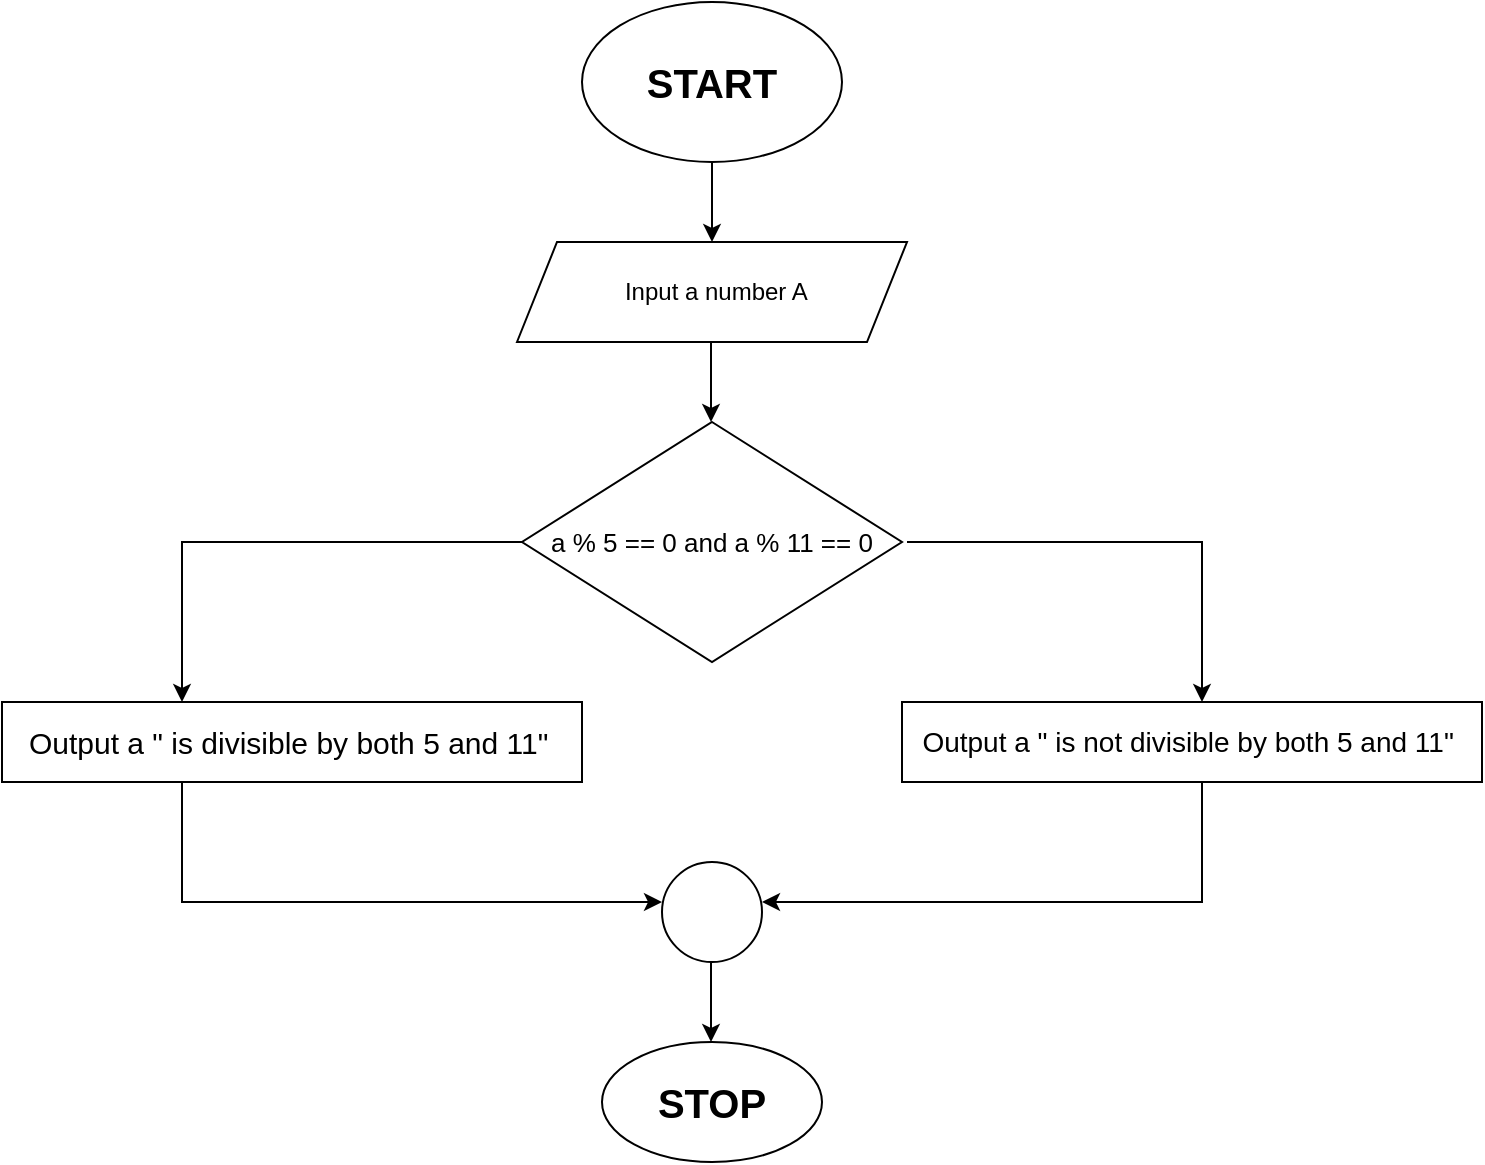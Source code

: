 <mxfile version="24.8.3">
  <diagram name="Page-1" id="j7vLBdzjXg1ckcExes_Q">
    <mxGraphModel dx="1109" dy="601" grid="1" gridSize="10" guides="1" tooltips="1" connect="1" arrows="1" fold="1" page="1" pageScale="1" pageWidth="827" pageHeight="1169" math="0" shadow="0">
      <root>
        <mxCell id="0" />
        <mxCell id="1" parent="0" />
        <mxCell id="OOyDH6xlxbpdCStZkQem-6" value="" style="edgeStyle=orthogonalEdgeStyle;rounded=0;orthogonalLoop=1;jettySize=auto;html=1;" edge="1" parent="1" source="OOyDH6xlxbpdCStZkQem-1" target="OOyDH6xlxbpdCStZkQem-3">
          <mxGeometry relative="1" as="geometry" />
        </mxCell>
        <mxCell id="OOyDH6xlxbpdCStZkQem-1" value="&lt;b&gt;&lt;font style=&quot;font-size: 20px;&quot;&gt;START&lt;/font&gt;&lt;/b&gt;" style="ellipse;whiteSpace=wrap;html=1;" vertex="1" parent="1">
          <mxGeometry x="370" y="10" width="130" height="80" as="geometry" />
        </mxCell>
        <mxCell id="OOyDH6xlxbpdCStZkQem-3" value="&amp;nbsp;Input a number A" style="shape=parallelogram;perimeter=parallelogramPerimeter;whiteSpace=wrap;html=1;fixedSize=1;" vertex="1" parent="1">
          <mxGeometry x="337.5" y="130" width="195" height="50" as="geometry" />
        </mxCell>
        <mxCell id="OOyDH6xlxbpdCStZkQem-4" value="" style="endArrow=classic;html=1;rounded=0;" edge="1" parent="1">
          <mxGeometry width="50" height="50" relative="1" as="geometry">
            <mxPoint x="434.5" y="180" as="sourcePoint" />
            <mxPoint x="434.5" y="220" as="targetPoint" />
          </mxGeometry>
        </mxCell>
        <mxCell id="OOyDH6xlxbpdCStZkQem-5" value="&lt;font style=&quot;font-size: 13px;&quot;&gt;a % 5 == 0 and a % 11 == 0&lt;/font&gt;" style="rhombus;whiteSpace=wrap;html=1;" vertex="1" parent="1">
          <mxGeometry x="340" y="220" width="190" height="120" as="geometry" />
        </mxCell>
        <mxCell id="OOyDH6xlxbpdCStZkQem-7" value="" style="endArrow=classic;html=1;rounded=0;exitX=0;exitY=0.5;exitDx=0;exitDy=0;" edge="1" parent="1" source="OOyDH6xlxbpdCStZkQem-5">
          <mxGeometry width="50" height="50" relative="1" as="geometry">
            <mxPoint x="330" y="270" as="sourcePoint" />
            <mxPoint x="170" y="360" as="targetPoint" />
            <Array as="points">
              <mxPoint x="170" y="280" />
            </Array>
          </mxGeometry>
        </mxCell>
        <mxCell id="OOyDH6xlxbpdCStZkQem-8" value="" style="endArrow=classic;html=1;rounded=0;" edge="1" parent="1">
          <mxGeometry width="50" height="50" relative="1" as="geometry">
            <mxPoint x="532.5" y="280" as="sourcePoint" />
            <mxPoint x="680" y="360" as="targetPoint" />
            <Array as="points">
              <mxPoint x="680" y="280" />
            </Array>
          </mxGeometry>
        </mxCell>
        <mxCell id="OOyDH6xlxbpdCStZkQem-9" value="&lt;font style=&quot;font-size: 15px;&quot;&gt;Output a &quot; is divisible by both 5 and 11&quot;&lt;/font&gt;&amp;nbsp;" style="rounded=0;whiteSpace=wrap;html=1;" vertex="1" parent="1">
          <mxGeometry x="80" y="360" width="290" height="40" as="geometry" />
        </mxCell>
        <mxCell id="OOyDH6xlxbpdCStZkQem-10" value="&lt;font style=&quot;font-size: 14px;&quot;&gt;Output a &quot; is not divisible by both 5 and 11&quot;&amp;nbsp;&lt;/font&gt;" style="rounded=0;whiteSpace=wrap;html=1;" vertex="1" parent="1">
          <mxGeometry x="530" y="360" width="290" height="40" as="geometry" />
        </mxCell>
        <mxCell id="OOyDH6xlxbpdCStZkQem-11" value="" style="endArrow=classic;html=1;rounded=0;" edge="1" parent="1">
          <mxGeometry width="50" height="50" relative="1" as="geometry">
            <mxPoint x="170" y="400" as="sourcePoint" />
            <mxPoint x="410" y="460" as="targetPoint" />
            <Array as="points">
              <mxPoint x="170" y="460" />
            </Array>
          </mxGeometry>
        </mxCell>
        <mxCell id="OOyDH6xlxbpdCStZkQem-13" value="" style="endArrow=classic;html=1;rounded=0;" edge="1" parent="1">
          <mxGeometry width="50" height="50" relative="1" as="geometry">
            <mxPoint x="680" y="400" as="sourcePoint" />
            <mxPoint x="460" y="460" as="targetPoint" />
            <Array as="points">
              <mxPoint x="680" y="460" />
            </Array>
          </mxGeometry>
        </mxCell>
        <mxCell id="OOyDH6xlxbpdCStZkQem-14" value="" style="ellipse;whiteSpace=wrap;html=1;aspect=fixed;" vertex="1" parent="1">
          <mxGeometry x="410" y="440" width="50" height="50" as="geometry" />
        </mxCell>
        <mxCell id="OOyDH6xlxbpdCStZkQem-15" value="" style="endArrow=classic;html=1;rounded=0;" edge="1" parent="1">
          <mxGeometry width="50" height="50" relative="1" as="geometry">
            <mxPoint x="434.5" y="490" as="sourcePoint" />
            <mxPoint x="434.5" y="530" as="targetPoint" />
          </mxGeometry>
        </mxCell>
        <mxCell id="OOyDH6xlxbpdCStZkQem-16" value="&lt;b&gt;&lt;font style=&quot;font-size: 20px;&quot;&gt;STOP&lt;/font&gt;&lt;/b&gt;" style="ellipse;whiteSpace=wrap;html=1;" vertex="1" parent="1">
          <mxGeometry x="380" y="530" width="110" height="60" as="geometry" />
        </mxCell>
      </root>
    </mxGraphModel>
  </diagram>
</mxfile>
